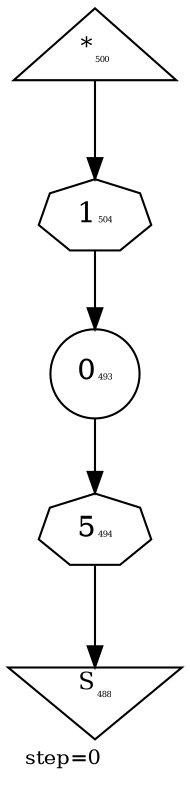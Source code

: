 digraph {
  graph  [labelloc=bottom,labeljust=left,fontsize="10",label="step=0"];
  "488" [shape=invtriangle,peripheries="1",label=<<SUP>S</SUP><FONT POINT-SIZE='4'>488</FONT>>,labelfontcolor=black,color=black];
  "493" [shape=circle,peripheries="1",label=<0<FONT POINT-SIZE='4'>493</FONT>>,labelfontcolor=black,color=black];
  "500" [shape=triangle,peripheries="1",label=<<SUP>*</SUP><FONT POINT-SIZE='4'>500</FONT>>,labelfontcolor=black,color=black];
  "494" [label=<5<FONT POINT-SIZE='4'>494</FONT>>,peripheries="1",color=black,shape=septagon];
  "493" -> "494" [color=black];
  "494" -> "488" [color=black];
  "504" [label=<1<FONT POINT-SIZE='4'>504</FONT>>,peripheries="1",color=black,shape=septagon];
  "500" -> "504" [color=black];
  "504" -> "493" [color=black];
}